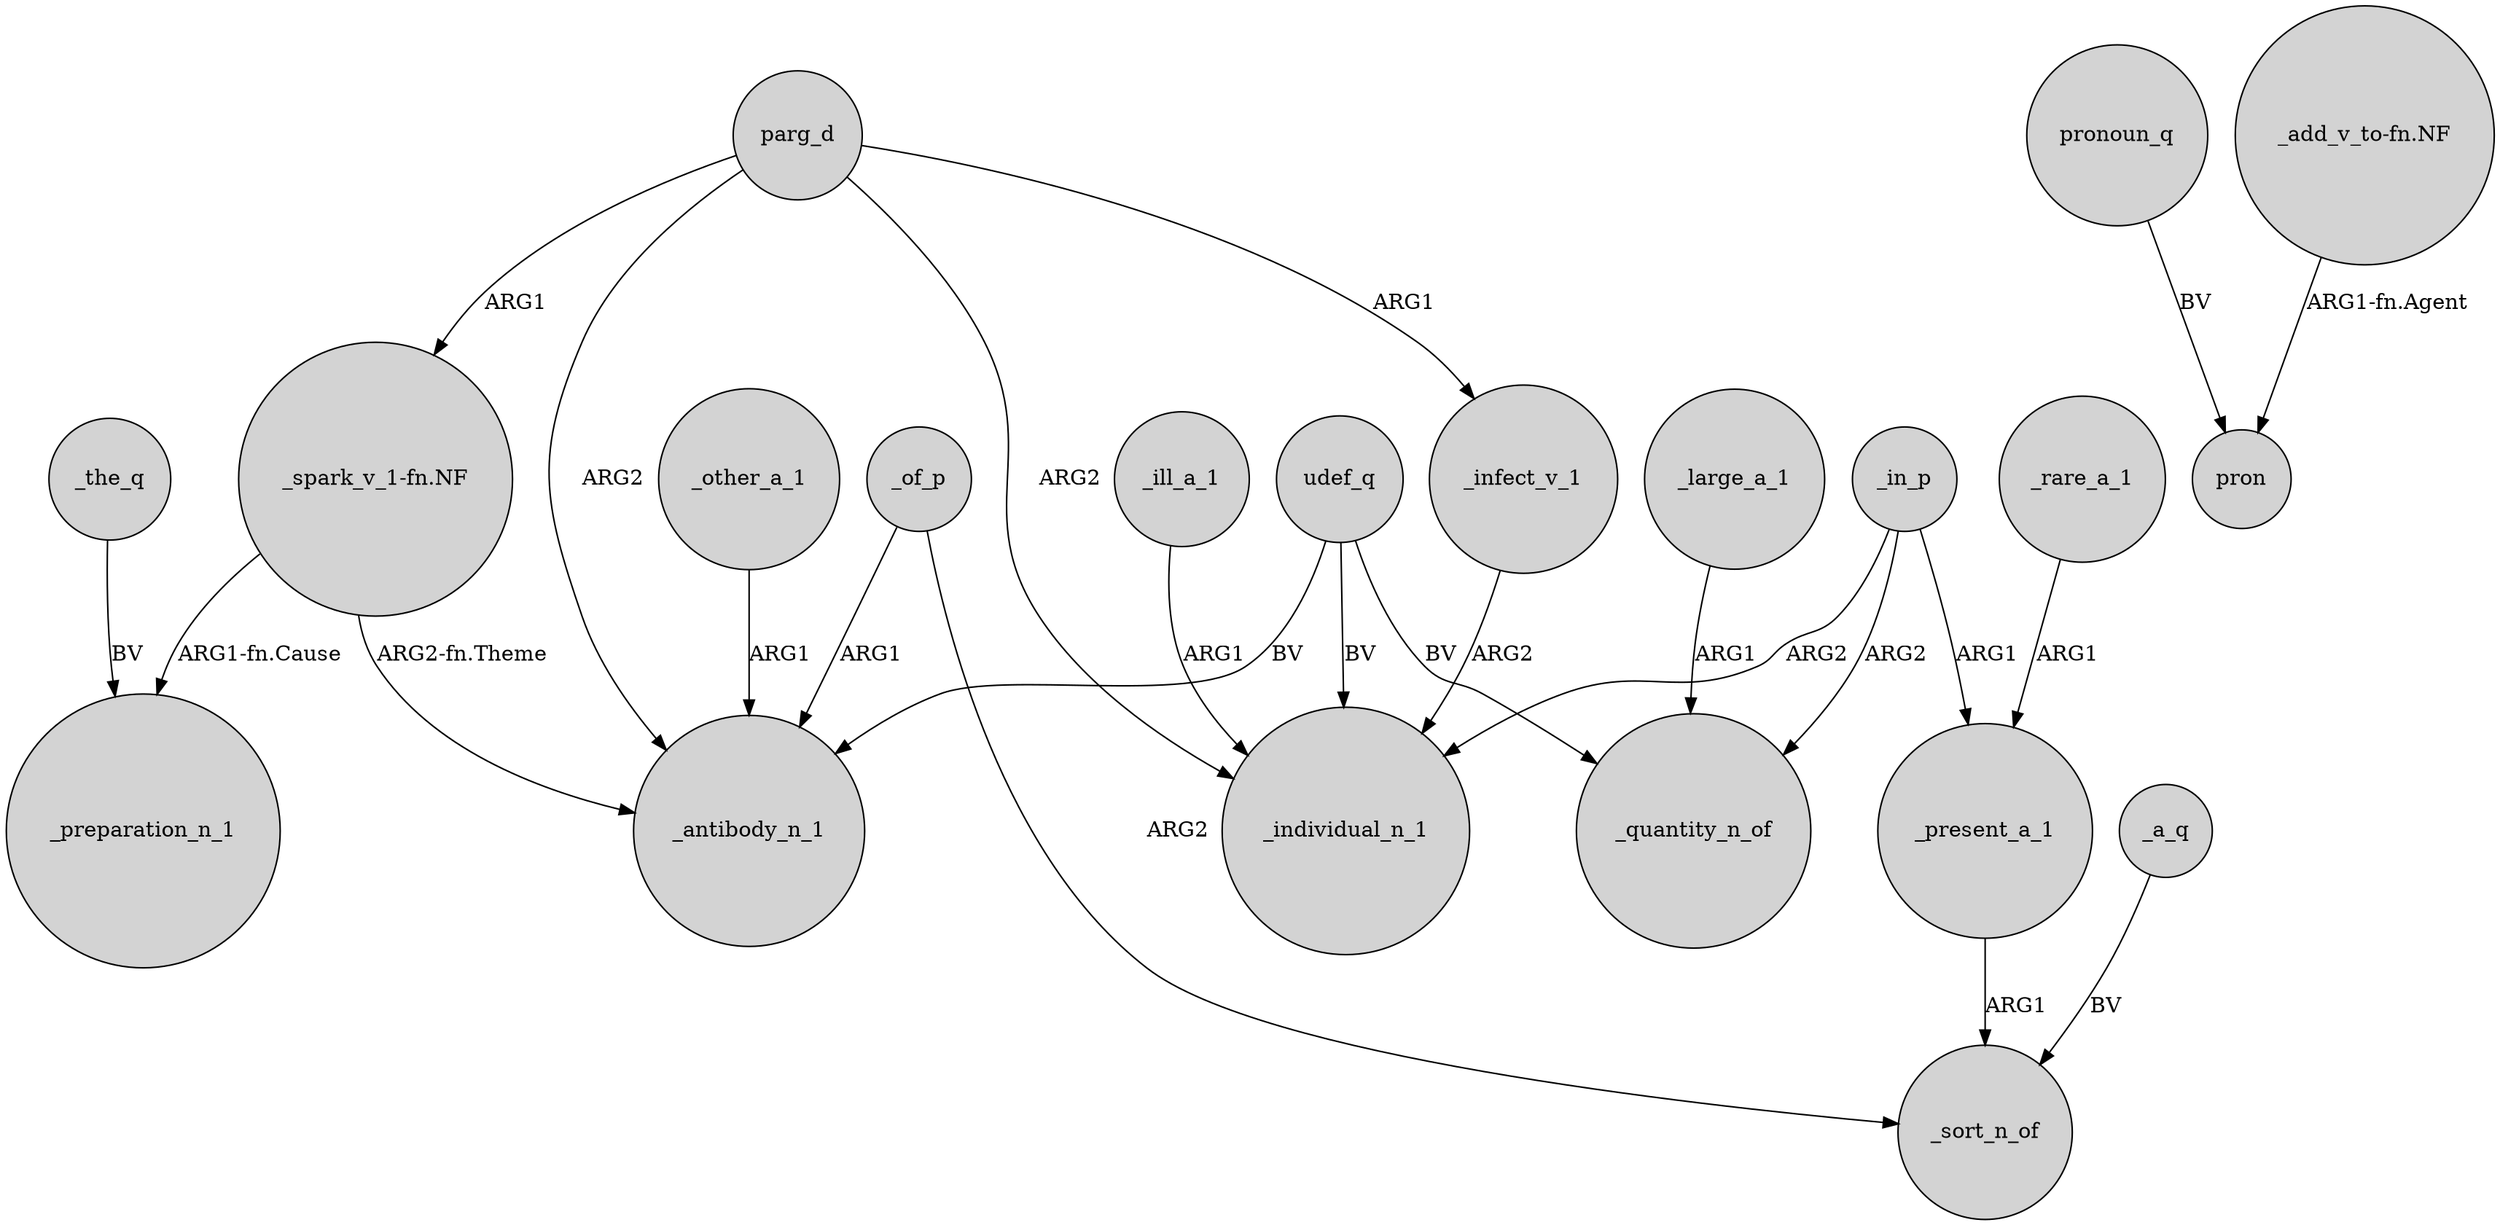 digraph {
	node [shape=circle style=filled]
	udef_q -> _antibody_n_1 [label=BV]
	parg_d -> "_spark_v_1-fn.NF" [label=ARG1]
	"_spark_v_1-fn.NF" -> _preparation_n_1 [label="ARG1-fn.Cause"]
	_large_a_1 -> _quantity_n_of [label=ARG1]
	_present_a_1 -> _sort_n_of [label=ARG1]
	_infect_v_1 -> _individual_n_1 [label=ARG2]
	_other_a_1 -> _antibody_n_1 [label=ARG1]
	parg_d -> _antibody_n_1 [label=ARG2]
	udef_q -> _individual_n_1 [label=BV]
	_ill_a_1 -> _individual_n_1 [label=ARG1]
	_in_p -> _present_a_1 [label=ARG1]
	pronoun_q -> pron [label=BV]
	_of_p -> _antibody_n_1 [label=ARG1]
	parg_d -> _infect_v_1 [label=ARG1]
	udef_q -> _quantity_n_of [label=BV]
	_in_p -> _quantity_n_of [label=ARG2]
	_rare_a_1 -> _present_a_1 [label=ARG1]
	"_add_v_to-fn.NF" -> pron [label="ARG1-fn.Agent"]
	"_spark_v_1-fn.NF" -> _antibody_n_1 [label="ARG2-fn.Theme"]
	_the_q -> _preparation_n_1 [label=BV]
	parg_d -> _individual_n_1 [label=ARG2]
	_of_p -> _sort_n_of [label=ARG2]
	_in_p -> _individual_n_1 [label=ARG2]
	_a_q -> _sort_n_of [label=BV]
}
